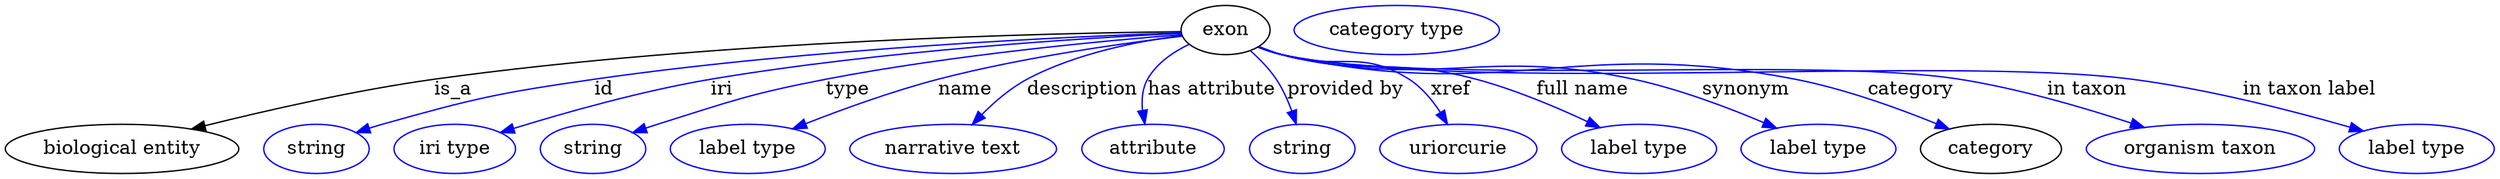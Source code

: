 digraph {
	graph [bb="0,0,1814.7,123"];
	node [label="\N"];
	exon	[height=0.5,
		label=exon,
		pos="888.14,105",
		width=0.9027];
	"biological entity"	[height=0.5,
		pos="85.142,18",
		width=2.3651];
	exon -> "biological entity"	[label=is_a,
		lp="326.14,61.5",
		pos="e,135.67,32.508 855.49,103.8 767.37,102.86 517.53,97.681 312.14,69 254.99,61.019 190.85,46.352 145.37,34.959"];
	id	[color=blue,
		height=0.5,
		label=string,
		pos="226.14,18",
		width=1.0652];
	exon -> id	[color=blue,
		label=id,
		lp="436.14,61.5",
		pos="e,255.14,29.954 855.7,103.02 780.42,100.41 588.14,91.883 429.14,69 359.43,58.967 341.93,55.131 274.14,36 271.04,35.124 267.84,34.151 \
264.64,33.129",
		style=solid];
	iri	[color=blue,
		height=0.5,
		label="iri type",
		pos="327.14,18",
		width=1.2277];
	exon -> iri	[color=blue,
		label=iri,
		lp="522.14,61.5",
		pos="e,360.51,29.942 855.91,102.61 790.89,99.457 639.51,90.296 514.14,69 463.96,60.476 407.7,44.535 370.12,32.939",
		style=solid];
	type	[color=blue,
		height=0.5,
		label=string,
		pos="428.14,18",
		width=1.0652];
	exon -> type	[color=blue,
		label=type,
		lp="613.14,61.5",
		pos="e,457.1,29.898 856.04,101.66 802.17,97.405 690.3,87.103 597.14,69 542,58.285 528.71,52.901 475.14,36 472.39,35.131 469.56,34.201 \
466.71,33.24",
		style=solid];
	name	[color=blue,
		height=0.5,
		label="label type",
		pos="541.14,18",
		width=1.5707];
	exon -> name	[color=blue,
		label=name,
		lp="699.14,61.5",
		pos="e,573.79,32.737 856.61,100.53 815.36,95.584 741.06,85.257 679.14,69 646.33,60.383 610.31,47.204 583.31,36.54",
		style=solid];
	description	[color=blue,
		height=0.5,
		label="narrative text",
		pos="691.14,18",
		width=2.0943];
	exon -> description	[color=blue,
		label=description,
		lp="783.64,61.5",
		pos="e,704.44,35.782 856.15,101.15 825.55,97.332 778.91,88.602 743.14,69 731.3,62.511 720.21,52.619 711.34,43.342",
		style=solid];
	"has attribute"	[color=blue,
		height=0.5,
		label=attribute,
		pos="836.14,18",
		width=1.4443];
	exon -> "has attribute"	[color=blue,
		label="has attribute",
		lp="878.14,61.5",
		pos="e,829.68,36.221 861.55,94.594 850.04,89.044 837.72,80.756 831.14,69 827.29,62.118 826.78,53.863 827.74,46.061",
		style=solid];
	"provided by"	[color=blue,
		height=0.5,
		label=string,
		pos="944.14,18",
		width=1.0652];
	exon -> "provided by"	[color=blue,
		label="provided by",
		lp="975.64,61.5",
		pos="e,939.73,36.115 906.39,89.727 912.98,83.862 920.04,76.651 925.14,69 929.85,61.938 933.62,53.545 936.52,45.671",
		style=solid];
	xref	[color=blue,
		height=0.5,
		label=uriorcurie,
		pos="1058.1,18",
		width=1.5887];
	exon -> xref	[color=blue,
		label=xref,
		lp="1052.6,61.5",
		pos="e,1050.2,36.007 912.57,92.93 917.95,90.755 923.68,88.642 929.14,87 969.46,74.876 986.67,91.683 1022.1,69 1031.5,63.035 1039.1,53.721 \
1045,44.74",
		style=solid];
	"full name"	[color=blue,
		height=0.5,
		label="label type",
		pos="1190.1,18",
		width=1.5707];
	exon -> "full name"	[color=blue,
		label="full name",
		lp="1148.6,61.5",
		pos="e,1161.6,33.603 912.49,92.659 917.88,90.501 923.63,88.464 929.14,87 990.63,70.672 1009.7,85.473 1071.1,69 1099.3,61.452 1129.6,48.665 \
1152.5,37.912",
		style=solid];
	synonym	[color=blue,
		height=0.5,
		label="label type",
		pos="1321.1,18",
		width=1.5707];
	exon -> synonym	[color=blue,
		label=synonym,
		lp="1268.1,61.5",
		pos="e,1290.5,33.204 911.99,92.598 917.51,90.388 923.44,88.344 929.14,87 1040.6,60.73 1074.2,93.128 1186.1,69 1219.1,61.894 1254.8,48.388 \
1281.2,37.204",
		style=solid];
	category	[height=0.5,
		pos="1447.1,18",
		width=1.4263];
	exon -> category	[color=blue,
		label=category,
		lp="1388.6,61.5",
		pos="e,1416.6,32.572 911.97,92.505 917.49,90.3 923.43,88.281 929.14,87 1092,50.503 1140.4,100.87 1304.1,69 1339.9,62.036 1378.9,47.948 \
1407.1,36.496",
		style=solid];
	"in taxon"	[color=blue,
		height=0.5,
		label="organism taxon",
		pos="1600.1,18",
		width=2.3109];
	exon -> "in taxon"	[color=blue,
		label="in taxon",
		lp="1517.1,61.5",
		pos="e,1559.2,33.678 911.96,92.456 917.48,90.253 923.42,88.248 929.14,87 1036.7,63.548 1315.4,86.164 1424.1,69 1467.1,62.215 1514.5,48.376 \
1549.3,36.974",
		style=solid];
	"in taxon label"	[color=blue,
		height=0.5,
		label="label type",
		pos="1758.1,18",
		width=1.5707];
	exon -> "in taxon label"	[color=blue,
		label="in taxon label",
		lp="1679.6,61.5",
		pos="e,1719.1,31.038 911.95,92.425 917.48,90.223 923.42,88.227 929.14,87 1064.1,58.083 1413.2,86.713 1550.1,69 1605.6,61.831 1667.7,45.821 \
1709.5,33.837",
		style=solid];
	"named thing_category"	[color=blue,
		height=0.5,
		label="category type",
		pos="1013.1,105",
		width=2.0762];
}
